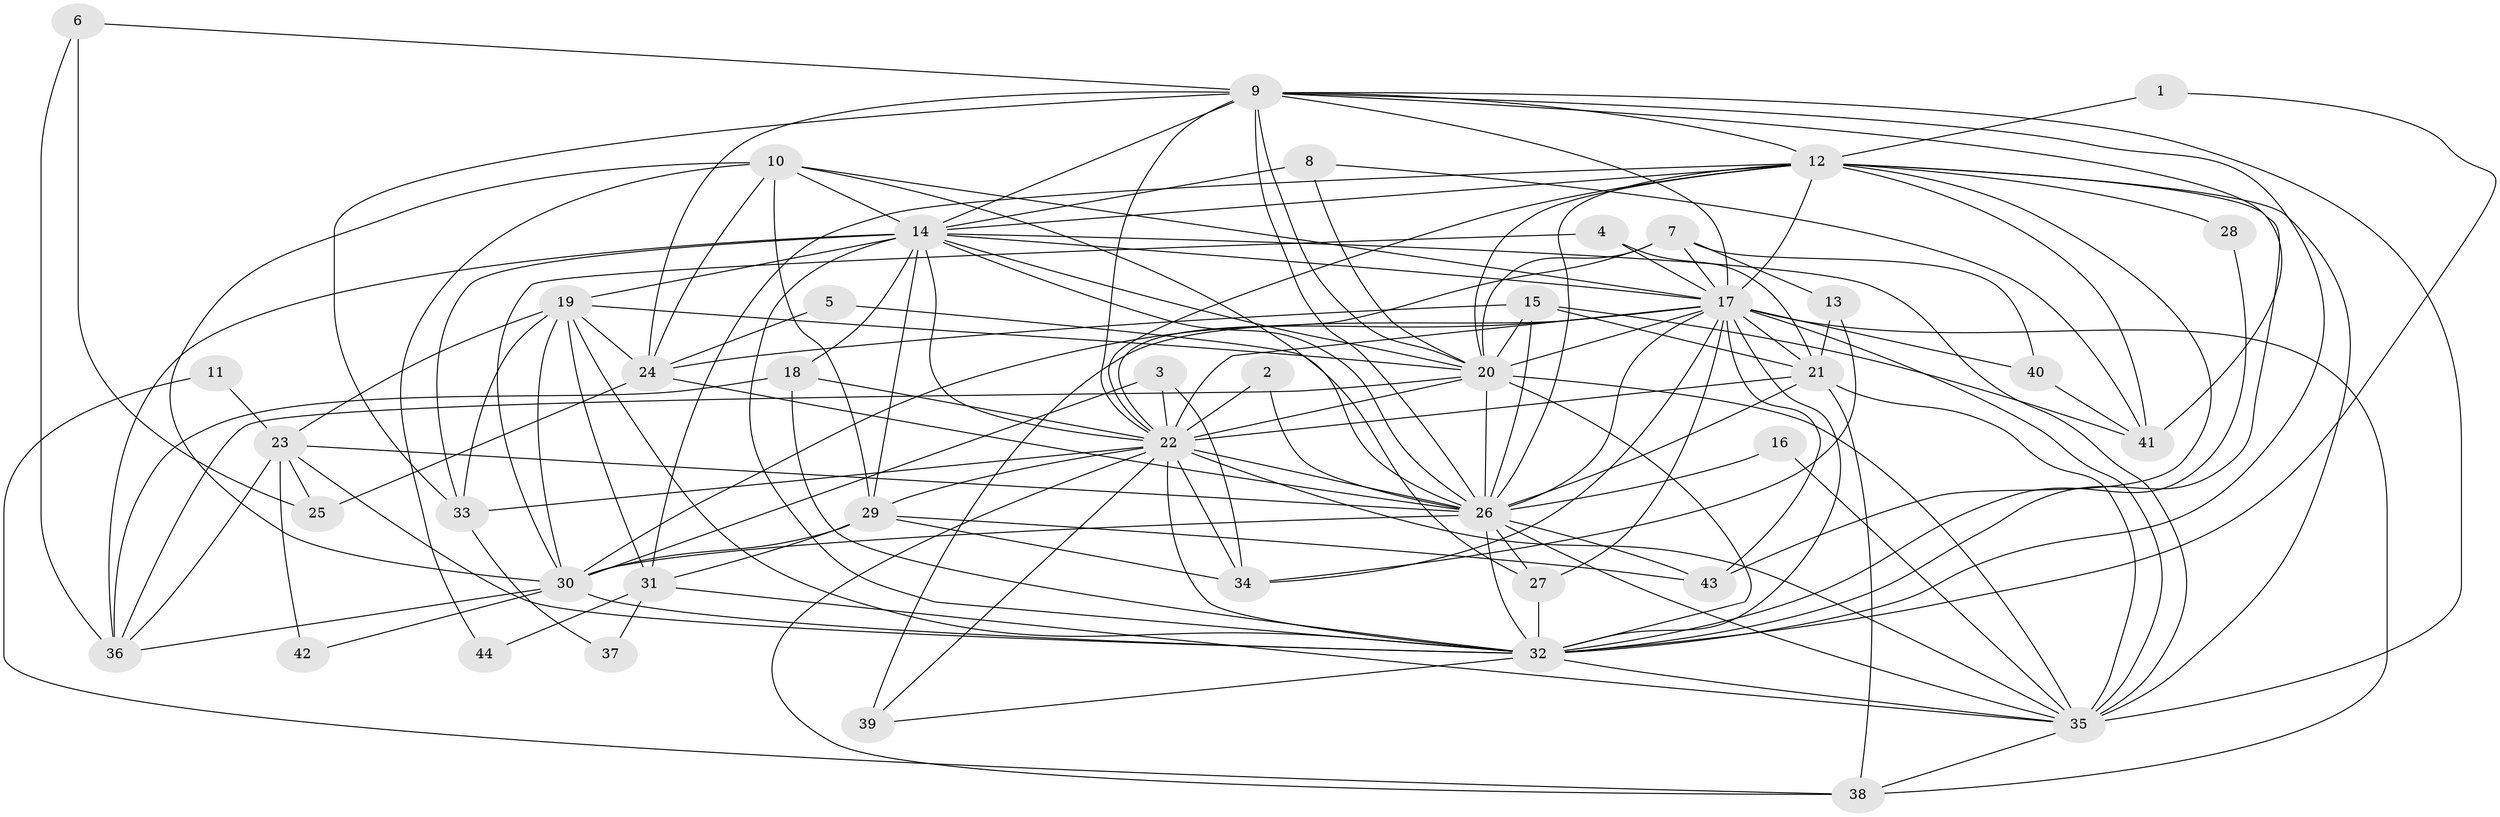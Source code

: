 // original degree distribution, {19: 0.01818181818181818, 17: 0.00909090909090909, 23: 0.01818181818181818, 16: 0.01818181818181818, 15: 0.00909090909090909, 24: 0.00909090909090909, 25: 0.00909090909090909, 10: 0.00909090909090909, 5: 0.03636363636363636, 7: 0.03636363636363636, 2: 0.5636363636363636, 3: 0.19090909090909092, 6: 0.01818181818181818, 8: 0.02727272727272727, 4: 0.02727272727272727}
// Generated by graph-tools (version 1.1) at 2025/36/03/04/25 23:36:24]
// undirected, 44 vertices, 143 edges
graph export_dot {
  node [color=gray90,style=filled];
  1;
  2;
  3;
  4;
  5;
  6;
  7;
  8;
  9;
  10;
  11;
  12;
  13;
  14;
  15;
  16;
  17;
  18;
  19;
  20;
  21;
  22;
  23;
  24;
  25;
  26;
  27;
  28;
  29;
  30;
  31;
  32;
  33;
  34;
  35;
  36;
  37;
  38;
  39;
  40;
  41;
  42;
  43;
  44;
  1 -- 12 [weight=1.0];
  1 -- 32 [weight=1.0];
  2 -- 22 [weight=1.0];
  2 -- 26 [weight=1.0];
  3 -- 22 [weight=1.0];
  3 -- 30 [weight=1.0];
  3 -- 34 [weight=1.0];
  4 -- 17 [weight=1.0];
  4 -- 21 [weight=1.0];
  4 -- 30 [weight=1.0];
  5 -- 24 [weight=1.0];
  5 -- 26 [weight=1.0];
  6 -- 9 [weight=1.0];
  6 -- 25 [weight=1.0];
  6 -- 36 [weight=1.0];
  7 -- 13 [weight=1.0];
  7 -- 17 [weight=1.0];
  7 -- 20 [weight=1.0];
  7 -- 22 [weight=1.0];
  7 -- 40 [weight=2.0];
  8 -- 14 [weight=1.0];
  8 -- 20 [weight=1.0];
  8 -- 41 [weight=1.0];
  9 -- 12 [weight=1.0];
  9 -- 14 [weight=1.0];
  9 -- 17 [weight=3.0];
  9 -- 20 [weight=2.0];
  9 -- 22 [weight=1.0];
  9 -- 24 [weight=2.0];
  9 -- 26 [weight=1.0];
  9 -- 32 [weight=1.0];
  9 -- 33 [weight=2.0];
  9 -- 35 [weight=1.0];
  9 -- 41 [weight=1.0];
  10 -- 14 [weight=1.0];
  10 -- 17 [weight=1.0];
  10 -- 24 [weight=1.0];
  10 -- 27 [weight=1.0];
  10 -- 29 [weight=2.0];
  10 -- 30 [weight=1.0];
  10 -- 44 [weight=1.0];
  11 -- 23 [weight=1.0];
  11 -- 38 [weight=1.0];
  12 -- 14 [weight=1.0];
  12 -- 17 [weight=3.0];
  12 -- 20 [weight=2.0];
  12 -- 22 [weight=2.0];
  12 -- 26 [weight=1.0];
  12 -- 28 [weight=1.0];
  12 -- 31 [weight=1.0];
  12 -- 32 [weight=1.0];
  12 -- 35 [weight=1.0];
  12 -- 41 [weight=1.0];
  12 -- 43 [weight=1.0];
  13 -- 21 [weight=1.0];
  13 -- 34 [weight=1.0];
  14 -- 17 [weight=2.0];
  14 -- 18 [weight=1.0];
  14 -- 19 [weight=1.0];
  14 -- 20 [weight=1.0];
  14 -- 22 [weight=1.0];
  14 -- 26 [weight=1.0];
  14 -- 29 [weight=1.0];
  14 -- 32 [weight=3.0];
  14 -- 33 [weight=1.0];
  14 -- 35 [weight=1.0];
  14 -- 36 [weight=2.0];
  15 -- 20 [weight=1.0];
  15 -- 21 [weight=1.0];
  15 -- 24 [weight=1.0];
  15 -- 26 [weight=1.0];
  15 -- 41 [weight=1.0];
  16 -- 26 [weight=2.0];
  16 -- 35 [weight=1.0];
  17 -- 20 [weight=2.0];
  17 -- 21 [weight=2.0];
  17 -- 22 [weight=3.0];
  17 -- 26 [weight=2.0];
  17 -- 27 [weight=1.0];
  17 -- 30 [weight=1.0];
  17 -- 32 [weight=4.0];
  17 -- 34 [weight=1.0];
  17 -- 35 [weight=3.0];
  17 -- 38 [weight=2.0];
  17 -- 39 [weight=2.0];
  17 -- 40 [weight=1.0];
  17 -- 43 [weight=1.0];
  18 -- 22 [weight=1.0];
  18 -- 32 [weight=1.0];
  18 -- 36 [weight=1.0];
  19 -- 20 [weight=1.0];
  19 -- 23 [weight=1.0];
  19 -- 24 [weight=1.0];
  19 -- 30 [weight=1.0];
  19 -- 31 [weight=1.0];
  19 -- 32 [weight=1.0];
  19 -- 33 [weight=1.0];
  20 -- 22 [weight=3.0];
  20 -- 26 [weight=2.0];
  20 -- 32 [weight=1.0];
  20 -- 35 [weight=1.0];
  20 -- 36 [weight=1.0];
  21 -- 22 [weight=1.0];
  21 -- 26 [weight=1.0];
  21 -- 35 [weight=1.0];
  21 -- 38 [weight=1.0];
  22 -- 26 [weight=2.0];
  22 -- 29 [weight=1.0];
  22 -- 32 [weight=2.0];
  22 -- 33 [weight=1.0];
  22 -- 34 [weight=1.0];
  22 -- 35 [weight=1.0];
  22 -- 38 [weight=1.0];
  22 -- 39 [weight=1.0];
  23 -- 25 [weight=1.0];
  23 -- 26 [weight=1.0];
  23 -- 32 [weight=1.0];
  23 -- 36 [weight=1.0];
  23 -- 42 [weight=1.0];
  24 -- 25 [weight=1.0];
  24 -- 26 [weight=1.0];
  26 -- 27 [weight=1.0];
  26 -- 30 [weight=1.0];
  26 -- 32 [weight=1.0];
  26 -- 35 [weight=2.0];
  26 -- 43 [weight=1.0];
  27 -- 32 [weight=2.0];
  28 -- 32 [weight=1.0];
  29 -- 30 [weight=1.0];
  29 -- 31 [weight=1.0];
  29 -- 34 [weight=1.0];
  29 -- 43 [weight=1.0];
  30 -- 32 [weight=1.0];
  30 -- 36 [weight=1.0];
  30 -- 42 [weight=1.0];
  31 -- 35 [weight=1.0];
  31 -- 37 [weight=1.0];
  31 -- 44 [weight=1.0];
  32 -- 35 [weight=2.0];
  32 -- 39 [weight=1.0];
  33 -- 37 [weight=1.0];
  35 -- 38 [weight=1.0];
  40 -- 41 [weight=1.0];
}
